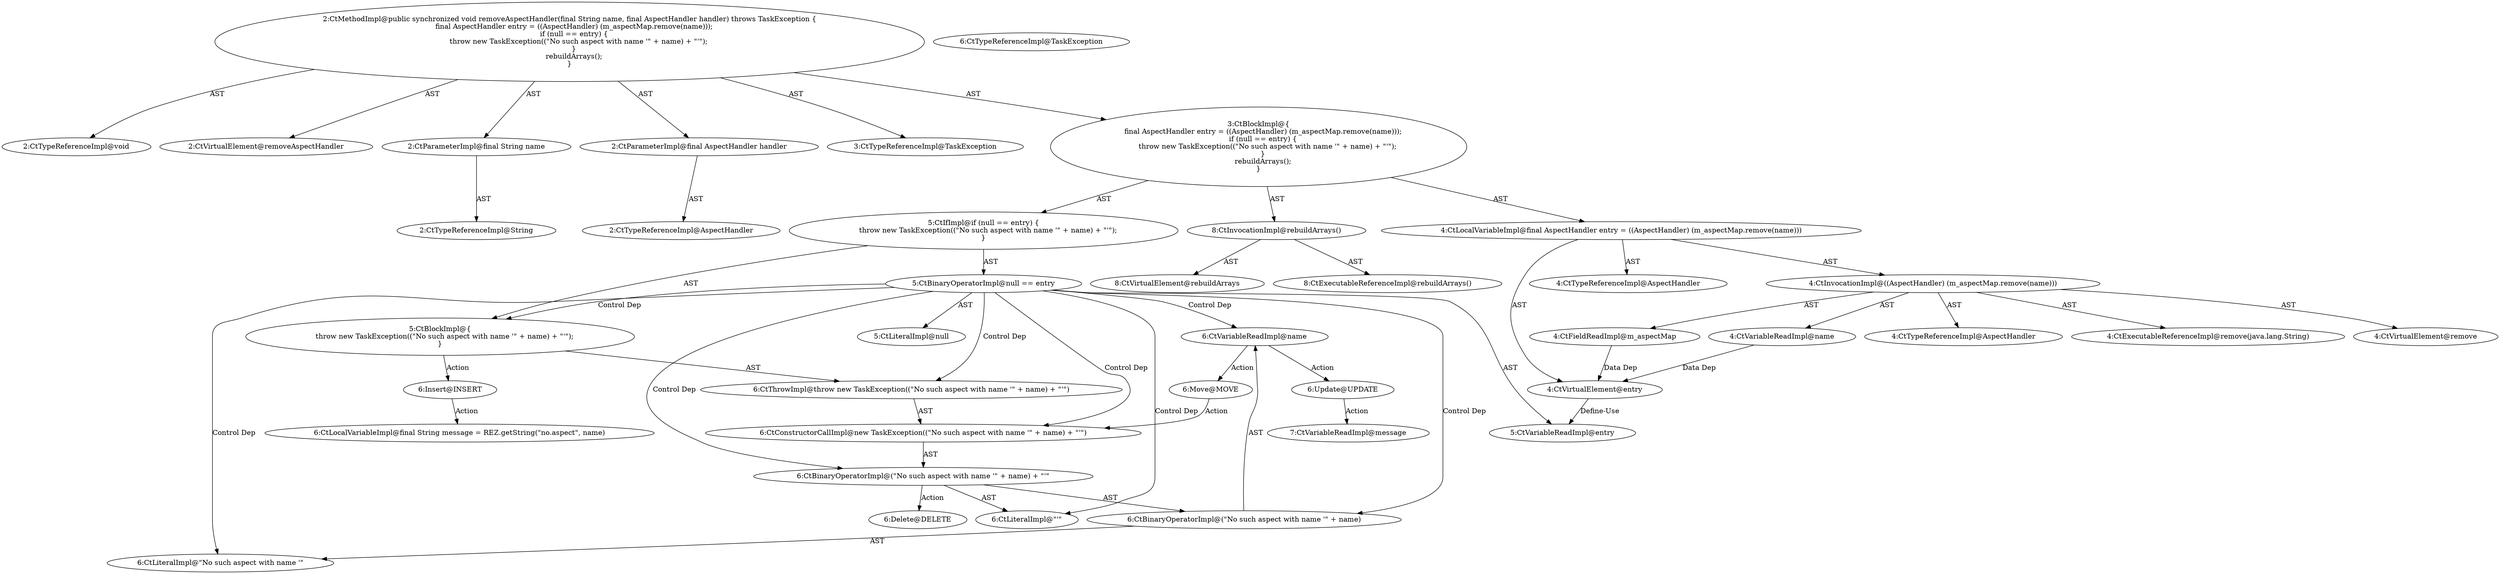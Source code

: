 digraph "removeAspectHandler#?,String,AspectHandler" {
0 [label="2:CtTypeReferenceImpl@void" shape=ellipse]
1 [label="2:CtVirtualElement@removeAspectHandler" shape=ellipse]
2 [label="2:CtParameterImpl@final String name" shape=ellipse]
3 [label="2:CtTypeReferenceImpl@String" shape=ellipse]
4 [label="2:CtParameterImpl@final AspectHandler handler" shape=ellipse]
5 [label="2:CtTypeReferenceImpl@AspectHandler" shape=ellipse]
6 [label="3:CtTypeReferenceImpl@TaskException" shape=ellipse]
7 [label="4:CtTypeReferenceImpl@AspectHandler" shape=ellipse]
8 [label="4:CtExecutableReferenceImpl@remove(java.lang.String)" shape=ellipse]
9 [label="4:CtVirtualElement@remove" shape=ellipse]
10 [label="4:CtFieldReadImpl@m_aspectMap" shape=ellipse]
11 [label="4:CtVariableReadImpl@name" shape=ellipse]
12 [label="4:CtInvocationImpl@((AspectHandler) (m_aspectMap.remove(name)))" shape=ellipse]
13 [label="4:CtTypeReferenceImpl@AspectHandler" shape=ellipse]
14 [label="4:CtVirtualElement@entry" shape=ellipse]
15 [label="4:CtLocalVariableImpl@final AspectHandler entry = ((AspectHandler) (m_aspectMap.remove(name)))" shape=ellipse]
16 [label="5:CtLiteralImpl@null" shape=ellipse]
17 [label="5:CtVariableReadImpl@entry" shape=ellipse]
18 [label="5:CtBinaryOperatorImpl@null == entry" shape=ellipse]
19 [label="6:CtTypeReferenceImpl@TaskException" shape=ellipse]
20 [label="6:CtLiteralImpl@\"No such aspect with name '\"" shape=ellipse]
21 [label="6:CtVariableReadImpl@name" shape=ellipse]
22 [label="6:CtBinaryOperatorImpl@(\"No such aspect with name '\" + name)" shape=ellipse]
23 [label="6:CtLiteralImpl@\"'\"" shape=ellipse]
24 [label="6:CtBinaryOperatorImpl@(\"No such aspect with name '\" + name) + \"'\"" shape=ellipse]
25 [label="6:CtConstructorCallImpl@new TaskException((\"No such aspect with name '\" + name) + \"'\")" shape=ellipse]
26 [label="6:CtThrowImpl@throw new TaskException((\"No such aspect with name '\" + name) + \"'\")" shape=ellipse]
27 [label="5:CtBlockImpl@\{
    throw new TaskException((\"No such aspect with name '\" + name) + \"'\");
\}" shape=ellipse]
28 [label="5:CtIfImpl@if (null == entry) \{
    throw new TaskException((\"No such aspect with name '\" + name) + \"'\");
\}" shape=ellipse]
29 [label="8:CtExecutableReferenceImpl@rebuildArrays()" shape=ellipse]
30 [label="8:CtVirtualElement@rebuildArrays" shape=ellipse]
31 [label="8:CtInvocationImpl@rebuildArrays()" shape=ellipse]
32 [label="3:CtBlockImpl@\{
    final AspectHandler entry = ((AspectHandler) (m_aspectMap.remove(name)));
    if (null == entry) \{
        throw new TaskException((\"No such aspect with name '\" + name) + \"'\");
    \}
    rebuildArrays();
\}" shape=ellipse]
33 [label="2:CtMethodImpl@public synchronized void removeAspectHandler(final String name, final AspectHandler handler) throws TaskException \{
    final AspectHandler entry = ((AspectHandler) (m_aspectMap.remove(name)));
    if (null == entry) \{
        throw new TaskException((\"No such aspect with name '\" + name) + \"'\");
    \}
    rebuildArrays();
\}" shape=ellipse]
34 [label="6:Update@UPDATE" shape=ellipse]
35 [label="7:CtVariableReadImpl@message" shape=ellipse]
36 [label="6:Delete@DELETE" shape=ellipse]
37 [label="6:Insert@INSERT" shape=ellipse]
38 [label="6:CtLocalVariableImpl@final String message = REZ.getString(\"no.aspect\", name)" shape=ellipse]
39 [label="6:Move@MOVE" shape=ellipse]
2 -> 3 [label="AST"];
4 -> 5 [label="AST"];
10 -> 14 [label="Data Dep"];
11 -> 14 [label="Data Dep"];
12 -> 9 [label="AST"];
12 -> 13 [label="AST"];
12 -> 10 [label="AST"];
12 -> 8 [label="AST"];
12 -> 11 [label="AST"];
14 -> 17 [label="Define-Use"];
15 -> 14 [label="AST"];
15 -> 7 [label="AST"];
15 -> 12 [label="AST"];
18 -> 16 [label="AST"];
18 -> 17 [label="AST"];
18 -> 27 [label="Control Dep"];
18 -> 26 [label="Control Dep"];
18 -> 25 [label="Control Dep"];
18 -> 24 [label="Control Dep"];
18 -> 22 [label="Control Dep"];
18 -> 20 [label="Control Dep"];
18 -> 21 [label="Control Dep"];
18 -> 23 [label="Control Dep"];
21 -> 34 [label="Action"];
21 -> 39 [label="Action"];
22 -> 20 [label="AST"];
22 -> 21 [label="AST"];
24 -> 22 [label="AST"];
24 -> 23 [label="AST"];
24 -> 36 [label="Action"];
25 -> 24 [label="AST"];
26 -> 25 [label="AST"];
27 -> 26 [label="AST"];
27 -> 37 [label="Action"];
28 -> 18 [label="AST"];
28 -> 27 [label="AST"];
31 -> 30 [label="AST"];
31 -> 29 [label="AST"];
32 -> 15 [label="AST"];
32 -> 28 [label="AST"];
32 -> 31 [label="AST"];
33 -> 1 [label="AST"];
33 -> 0 [label="AST"];
33 -> 2 [label="AST"];
33 -> 4 [label="AST"];
33 -> 6 [label="AST"];
33 -> 32 [label="AST"];
34 -> 35 [label="Action"];
37 -> 38 [label="Action"];
39 -> 25 [label="Action"];
}